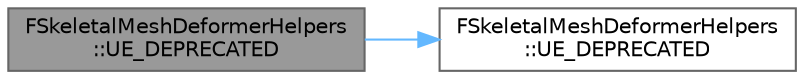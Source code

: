 digraph "FSkeletalMeshDeformerHelpers::UE_DEPRECATED"
{
 // INTERACTIVE_SVG=YES
 // LATEX_PDF_SIZE
  bgcolor="transparent";
  edge [fontname=Helvetica,fontsize=10,labelfontname=Helvetica,labelfontsize=10];
  node [fontname=Helvetica,fontsize=10,shape=box,height=0.2,width=0.4];
  rankdir="LR";
  Node1 [id="Node000001",label="FSkeletalMeshDeformerHelpers\l::UE_DEPRECATED",height=0.2,width=0.4,color="gray40", fillcolor="grey60", style="filled", fontcolor="black",tooltip=" "];
  Node1 -> Node2 [id="edge1_Node000001_Node000002",color="steelblue1",style="solid",tooltip=" "];
  Node2 [id="Node000002",label="FSkeletalMeshDeformerHelpers\l::UE_DEPRECATED",height=0.2,width=0.4,color="grey40", fillcolor="white", style="filled",URL="$d1/d98/classFSkeletalMeshDeformerHelpers.html#a1d88ca9355e2ebd6049170735c06f92a",tooltip=" "];
}
